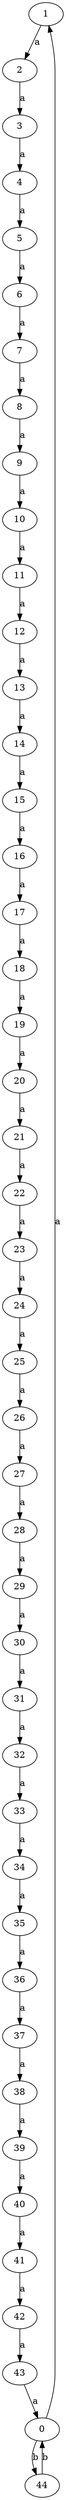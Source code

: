 digraph  {
1;
2;
3;
4;
5;
6;
7;
8;
9;
10;
11;
12;
13;
14;
15;
16;
17;
18;
19;
20;
21;
22;
23;
24;
25;
26;
27;
28;
29;
30;
31;
32;
33;
34;
35;
36;
37;
38;
39;
40;
41;
42;
43;
0;
44;
1 -> 2  [key=0, label=a];
2 -> 3  [key=0, label=a];
3 -> 4  [key=0, label=a];
4 -> 5  [key=0, label=a];
5 -> 6  [key=0, label=a];
6 -> 7  [key=0, label=a];
7 -> 8  [key=0, label=a];
8 -> 9  [key=0, label=a];
9 -> 10  [key=0, label=a];
10 -> 11  [key=0, label=a];
11 -> 12  [key=0, label=a];
12 -> 13  [key=0, label=a];
13 -> 14  [key=0, label=a];
14 -> 15  [key=0, label=a];
15 -> 16  [key=0, label=a];
16 -> 17  [key=0, label=a];
17 -> 18  [key=0, label=a];
18 -> 19  [key=0, label=a];
19 -> 20  [key=0, label=a];
20 -> 21  [key=0, label=a];
21 -> 22  [key=0, label=a];
22 -> 23  [key=0, label=a];
23 -> 24  [key=0, label=a];
24 -> 25  [key=0, label=a];
25 -> 26  [key=0, label=a];
26 -> 27  [key=0, label=a];
27 -> 28  [key=0, label=a];
28 -> 29  [key=0, label=a];
29 -> 30  [key=0, label=a];
30 -> 31  [key=0, label=a];
31 -> 32  [key=0, label=a];
32 -> 33  [key=0, label=a];
33 -> 34  [key=0, label=a];
34 -> 35  [key=0, label=a];
35 -> 36  [key=0, label=a];
36 -> 37  [key=0, label=a];
37 -> 38  [key=0, label=a];
38 -> 39  [key=0, label=a];
39 -> 40  [key=0, label=a];
40 -> 41  [key=0, label=a];
41 -> 42  [key=0, label=a];
42 -> 43  [key=0, label=a];
43 -> 0  [key=0, label=a];
0 -> 1  [key=0, label=a];
0 -> 44  [key=0, label=b];
44 -> 0  [key=0, label=b];
}
